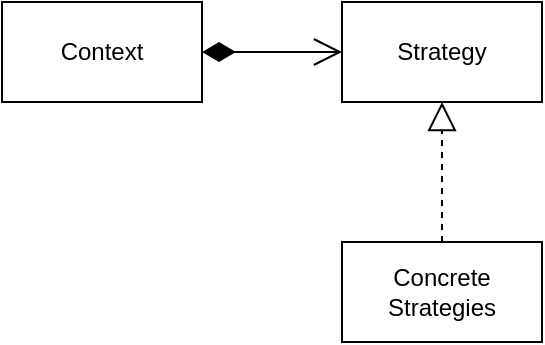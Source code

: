 <mxfile>
    <diagram id="crQmE9rIvFh1_EFUPLtp" name="Page-1">
        <mxGraphModel dx="1046" dy="366" grid="1" gridSize="10" guides="1" tooltips="1" connect="1" arrows="1" fold="1" page="1" pageScale="1" pageWidth="827" pageHeight="1169" math="0" shadow="0">
            <root>
                <mxCell id="0"/>
                <mxCell id="1" parent="0"/>
                <mxCell id="2" value="Context" style="rounded=0;whiteSpace=wrap;html=1;" vertex="1" parent="1">
                    <mxGeometry x="140" y="130" width="100" height="50" as="geometry"/>
                </mxCell>
                <mxCell id="3" value="Strategy" style="rounded=0;whiteSpace=wrap;html=1;" vertex="1" parent="1">
                    <mxGeometry x="310" y="130" width="100" height="50" as="geometry"/>
                </mxCell>
                <mxCell id="5" value="" style="endArrow=open;html=1;endSize=12;startArrow=diamondThin;startSize=14;startFill=1;edgeStyle=orthogonalEdgeStyle;align=left;verticalAlign=bottom;entryX=0;entryY=0.5;entryDx=0;entryDy=0;exitX=1;exitY=0.5;exitDx=0;exitDy=0;" edge="1" parent="1" source="2" target="3">
                    <mxGeometry x="-1" y="3" relative="1" as="geometry">
                        <mxPoint x="250" y="155" as="sourcePoint"/>
                        <mxPoint x="290" y="155" as="targetPoint"/>
                    </mxGeometry>
                </mxCell>
                <mxCell id="6" value="Concrete Strategies" style="rounded=0;whiteSpace=wrap;html=1;" vertex="1" parent="1">
                    <mxGeometry x="310" y="250" width="100" height="50" as="geometry"/>
                </mxCell>
                <mxCell id="7" value="" style="endArrow=block;dashed=1;endFill=0;endSize=12;html=1;exitX=0.5;exitY=0;exitDx=0;exitDy=0;entryX=0.5;entryY=1;entryDx=0;entryDy=0;" edge="1" parent="1" source="6" target="3">
                    <mxGeometry width="160" relative="1" as="geometry">
                        <mxPoint x="280" y="270" as="sourcePoint"/>
                        <mxPoint x="440" y="270" as="targetPoint"/>
                    </mxGeometry>
                </mxCell>
            </root>
        </mxGraphModel>
    </diagram>
</mxfile>
